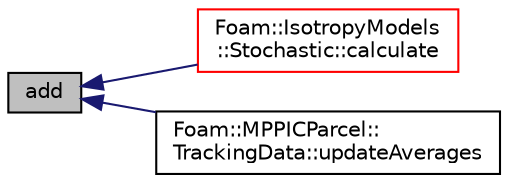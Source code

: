 digraph "add"
{
  bgcolor="transparent";
  edge [fontname="Helvetica",fontsize="10",labelfontname="Helvetica",labelfontsize="10"];
  node [fontname="Helvetica",fontsize="10",shape=record];
  rankdir="LR";
  Node18 [label="add",height=0.2,width=0.4,color="black", fillcolor="grey75", style="filled", fontcolor="black"];
  Node18 -> Node19 [dir="back",color="midnightblue",fontsize="10",style="solid",fontname="Helvetica"];
  Node19 [label="Foam::IsotropyModels\l::Stochastic::calculate",height=0.2,width=0.4,color="red",URL="$a25377.html#afe1d8348c24e6589bc7c0b3f689316a7",tooltip="Member Functions. "];
  Node18 -> Node21 [dir="back",color="midnightblue",fontsize="10",style="solid",fontname="Helvetica"];
  Node21 [label="Foam::MPPICParcel::\lTrackingData::updateAverages",height=0.2,width=0.4,color="black",URL="$a25029.html#a0217ff96f5dc302a3e6794c11be2cbe4",tooltip="Update the MPPIC averages. "];
}
